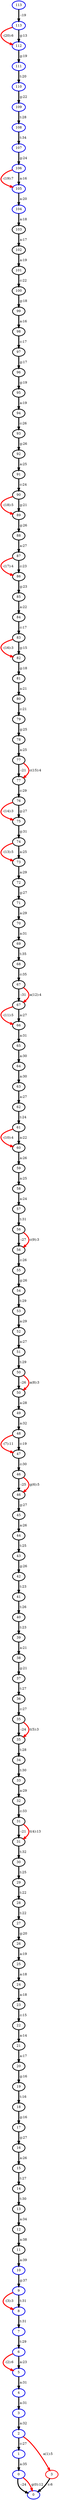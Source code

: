 digraph {
 0 [penwidth=3,label="0",color="blue2"]
 1 [penwidth=3,label="0",color="blue2"]
 2 [penwidth=3,label="1",color="blue2"]
 3 [penwidth=3,color="red"]
 4 [penwidth=3,label="2",color="blue2"]
 5 [penwidth=3,label="3",color="blue2"]
 6 [penwidth=3,label="4",color="blue2"]
 7 [penwidth=3,label="5",color="blue2"]
 8 [penwidth=3,label="6",color="blue2"]
 9 [penwidth=3,label="7",color="blue2"]
 10 [penwidth=3,label="8",color="blue2"]
 11 [penwidth=3,label="9",color="blue2"]
 12 [penwidth=3,label="10",color="blue2"]
 13 [penwidth=3,label="11",color="black"]
 14 [penwidth=3,label="12",color="black"]
 15 [penwidth=3,label="13",color="black"]
 16 [penwidth=3,label="14",color="black"]
 17 [penwidth=3,label="15",color="black"]
 18 [penwidth=3,label="16",color="black"]
 19 [penwidth=3,label="17",color="black"]
 20 [penwidth=3,label="18",color="black"]
 21 [penwidth=3,label="19",color="black"]
 22 [penwidth=3,label="20",color="black"]
 23 [penwidth=3,label="21",color="black"]
 24 [penwidth=3,label="22",color="black"]
 25 [penwidth=3,label="23",color="black"]
 26 [penwidth=3,label="24",color="black"]
 27 [penwidth=3,label="25",color="black"]
 28 [penwidth=3,label="26",color="black"]
 29 [penwidth=3,label="27",color="black"]
 30 [penwidth=3,label="28",color="black"]
 31 [penwidth=3,label="29",color="black"]
 32 [penwidth=3,label="30",color="black"]
 33 [penwidth=3,label="31",color="black"]
 34 [penwidth=3,label="31",color="black"]
 35 [penwidth=3,label="32",color="black"]
 36 [penwidth=3,label="33",color="black"]
 37 [penwidth=3,label="34",color="black"]
 38 [penwidth=3,label="35",color="black"]
 39 [penwidth=3,label="35",color="black"]
 40 [penwidth=3,label="36",color="black"]
 41 [penwidth=3,label="37",color="black"]
 42 [penwidth=3,label="38",color="black"]
 43 [penwidth=3,label="39",color="black"]
 44 [penwidth=3,label="40",color="black"]
 45 [penwidth=3,label="41",color="black"]
 46 [penwidth=3,label="42",color="black"]
 47 [penwidth=3,label="43",color="black"]
 48 [penwidth=3,label="44",color="black"]
 49 [penwidth=3,label="45",color="black"]
 50 [penwidth=3,label="46",color="black"]
 51 [penwidth=3,label="46",color="black"]
 52 [penwidth=3,label="47",color="black"]
 53 [penwidth=3,label="48",color="black"]
 54 [penwidth=3,label="49",color="black"]
 55 [penwidth=3,label="50",color="black"]
 56 [penwidth=3,label="50",color="black"]
 57 [penwidth=3,label="51",color="black"]
 58 [penwidth=3,label="52",color="black"]
 59 [penwidth=3,label="53",color="black"]
 60 [penwidth=3,label="54",color="black"]
 61 [penwidth=3,label="55",color="black"]
 62 [penwidth=3,label="56",color="black"]
 63 [penwidth=3,label="56",color="black"]
 64 [penwidth=3,label="57",color="black"]
 65 [penwidth=3,label="58",color="black"]
 66 [penwidth=3,label="59",color="black"]
 67 [penwidth=3,label="60",color="black"]
 68 [penwidth=3,label="61",color="black"]
 69 [penwidth=3,label="62",color="black"]
 70 [penwidth=3,label="63",color="black"]
 71 [penwidth=3,label="64",color="black"]
 72 [penwidth=3,label="65",color="black"]
 73 [penwidth=3,label="66",color="black"]
 74 [penwidth=3,label="67",color="black"]
 75 [penwidth=3,label="67",color="black"]
 76 [penwidth=3,label="68",color="black"]
 77 [penwidth=3,label="69",color="black"]
 78 [penwidth=3,label="70",color="black"]
 79 [penwidth=3,label="71",color="black"]
 80 [penwidth=3,label="72",color="black"]
 81 [penwidth=3,label="73",color="black"]
 82 [penwidth=3,label="74",color="black"]
 83 [penwidth=3,label="75",color="black"]
 84 [penwidth=3,label="76",color="black"]
 85 [penwidth=3,label="77",color="black"]
 86 [penwidth=3,label="77",color="black"]
 87 [penwidth=3,label="78",color="black"]
 88 [penwidth=3,label="79",color="black"]
 89 [penwidth=3,label="80",color="black"]
 90 [penwidth=3,label="81",color="black"]
 91 [penwidth=3,label="82",color="black"]
 92 [penwidth=3,label="83",color="black"]
 93 [penwidth=3,label="84",color="black"]
 94 [penwidth=3,label="85",color="black"]
 95 [penwidth=3,label="86",color="black"]
 96 [penwidth=3,label="87",color="black"]
 97 [penwidth=3,label="88",color="black"]
 98 [penwidth=3,label="89",color="black"]
 99 [penwidth=3,label="90",color="black"]
 100 [penwidth=3,label="91",color="black"]
 101 [penwidth=3,label="92",color="black"]
 102 [penwidth=3,label="93",color="black"]
 103 [penwidth=3,label="94",color="black"]
 104 [penwidth=3,label="95",color="black"]
 105 [penwidth=3,label="96",color="black"]
 106 [penwidth=3,label="97",color="black"]
 107 [penwidth=3,label="98",color="black"]
 108 [penwidth=3,label="99",color="black"]
 109 [penwidth=3,label="100",color="black"]
 110 [penwidth=3,label="101",color="black"]
 111 [penwidth=3,label="102",color="black"]
 112 [penwidth=3,label="103",color="black"]
 113 [penwidth=3,label="104",color="blue2"]
 114 [penwidth=3,label="105",color="blue2"]
 115 [penwidth=3,label="106",color="blue2"]
 116 [penwidth=3,label="107",color="blue2"]
 117 [penwidth=3,label="108",color="blue2"]
 118 [penwidth=3,label="109",color="blue2"]
 119 [penwidth=3,label="110",color="blue2"]
 120 [penwidth=3,label="111",color="blue2"]
 121 [penwidth=3,label="112",color="blue2"]
 122 [penwidth=3,label="113",color="blue2"]
 123 [penwidth=3,label="113",color="blue2"]
  1 -> 0[penwidth=4,weight=10,label=" -:24  ",color="black"]
  1 -> 0[penwidth=4,weight=1,label=" g(0):12",color="red"]
  2 -> 1[penwidth=4,weight=10,label=" a:35  ",color="black"]
  3 -> 0[penwidth=4,weight=10,label=" c:6  ",color="black"]
  4 -> 3[penwidth=4,weight=1,label=" a(1):5",color="red"]
  4 -> 2[penwidth=4,weight=10,label=" c:27  ",color="black"]
  5 -> 4[penwidth=4,weight=10,label=" a:32  ",color="black"]
  6 -> 5[penwidth=4,weight=10,label=" a:31  ",color="black"]
  7 -> 6[penwidth=4,weight=10,label=" a:31  ",color="black"]
  8 -> 7[penwidth=4,weight=1,label=" -(2):6",color="red"]
  8 -> 7[penwidth=4,weight=10,label=" a:23  ",color="black"]
  9 -> 8[penwidth=4,weight=10,label=" t:29  ",color="black"]
  10 -> 9[penwidth=4,weight=10,label=" t:31  ",color="black"]
  11 -> 10[penwidth=4,weight=1,label=" -(3):3",color="red"]
  11 -> 10[penwidth=4,weight=10,label=" t:31  ",color="black"]
  12 -> 11[penwidth=4,weight=10,label=" g:37  ",color="black"]
  13 -> 12[penwidth=4,weight=10,label=" a:39  ",color="black"]
  14 -> 13[penwidth=4,weight=10,label=" a:38  ",color="black"]
  15 -> 14[penwidth=4,weight=10,label=" a:34  ",color="black"]
  16 -> 15[penwidth=4,weight=10,label=" t:30  ",color="black"]
  17 -> 16[penwidth=4,weight=10,label=" t:27  ",color="black"]
  18 -> 17[penwidth=4,weight=10,label=" a:26  ",color="black"]
  19 -> 18[penwidth=4,weight=10,label=" g:27  ",color="black"]
  20 -> 19[penwidth=4,weight=10,label=" g:16  ",color="black"]
  21 -> 20[penwidth=4,weight=10,label=" t:16  ",color="black"]
  22 -> 21[penwidth=4,weight=10,label=" g:16  ",color="black"]
  23 -> 22[penwidth=4,weight=10,label=" a:17  ",color="black"]
  24 -> 23[penwidth=4,weight=10,label=" a:14  ",color="black"]
  25 -> 24[penwidth=4,weight=10,label=" c:15  ",color="black"]
  26 -> 25[penwidth=4,weight=10,label=" a:18  ",color="black"]
  27 -> 26[penwidth=4,weight=10,label=" a:18  ",color="black"]
  28 -> 27[penwidth=4,weight=10,label=" a:19  ",color="black"]
  29 -> 28[penwidth=4,weight=10,label=" g:20  ",color="black"]
  30 -> 29[penwidth=4,weight=10,label=" t:22  ",color="black"]
  31 -> 30[penwidth=4,weight=10,label=" t:22  ",color="black"]
  32 -> 31[penwidth=4,weight=10,label=" t:25  ",color="black"]
  33 -> 32[penwidth=4,weight=10,label=" t:32  ",color="black"]
  34 -> 33[penwidth=4,weight=10,label=" -:21  ",color="black"]
  34 -> 33[penwidth=4,weight=1,label=" t(4):13",color="red"]
  35 -> 34[penwidth=4,weight=10,label=" c:33  ",color="black"]
  36 -> 35[penwidth=4,weight=10,label=" a:29  ",color="black"]
  37 -> 36[penwidth=4,weight=10,label=" t:30  ",color="black"]
  38 -> 37[penwidth=4,weight=10,label=" t:28  ",color="black"]
  39 -> 38[penwidth=4,weight=10,label=" -:24  ",color="black"]
  39 -> 38[penwidth=4,weight=1,label=" t(5):3",color="red"]
  40 -> 39[penwidth=4,weight=10,label=" c:27  ",color="black"]
  41 -> 40[penwidth=4,weight=10,label=" t:27  ",color="black"]
  42 -> 41[penwidth=4,weight=10,label=" g:21  ",color="black"]
  43 -> 42[penwidth=4,weight=10,label=" a:21  ",color="black"]
  44 -> 43[penwidth=4,weight=10,label=" t:23  ",color="black"]
  45 -> 44[penwidth=4,weight=10,label=" t:26  ",color="black"]
  46 -> 45[penwidth=4,weight=10,label=" t:23  ",color="black"]
  47 -> 46[penwidth=4,weight=10,label=" g:26  ",color="black"]
  48 -> 47[penwidth=4,weight=10,label=" t:25  ",color="black"]
  49 -> 48[penwidth=4,weight=10,label=" a:26  ",color="black"]
  50 -> 49[penwidth=4,weight=10,label=" g:27  ",color="black"]
  51 -> 50[penwidth=4,weight=10,label=" -:25  ",color="black"]
  51 -> 50[penwidth=4,weight=1,label=" g(6):5",color="red"]
  52 -> 51[penwidth=4,weight=10,label=" c:30  ",color="black"]
  53 -> 52[penwidth=4,weight=1,label=" -(7):11",color="red"]
  53 -> 52[penwidth=4,weight=10,label=" c:19  ",color="black"]
  54 -> 53[penwidth=4,weight=10,label=" a:32  ",color="black"]
  55 -> 54[penwidth=4,weight=10,label=" a:28  ",color="black"]
  56 -> 55[penwidth=4,weight=10,label=" -:26  ",color="black"]
  56 -> 55[penwidth=4,weight=1,label=" a(8):3",color="red"]
  57 -> 56[penwidth=4,weight=10,label=" t:29  ",color="black"]
  58 -> 57[penwidth=4,weight=10,label=" a:27  ",color="black"]
  59 -> 58[penwidth=4,weight=10,label=" a:29  ",color="black"]
  60 -> 59[penwidth=4,weight=10,label=" t:29  ",color="black"]
  61 -> 60[penwidth=4,weight=10,label=" g:26  ",color="black"]
  62 -> 61[penwidth=4,weight=10,label=" c:26  ",color="black"]
  63 -> 62[penwidth=4,weight=10,label=" -:27  ",color="black"]
  63 -> 62[penwidth=4,weight=1,label=" c(9):3",color="red"]
  64 -> 63[penwidth=4,weight=10,label=" t:31  ",color="black"]
  65 -> 64[penwidth=4,weight=10,label=" a:24  ",color="black"]
  66 -> 65[penwidth=4,weight=10,label=" a:25  ",color="black"]
  67 -> 66[penwidth=4,weight=10,label=" a:26  ",color="black"]
  68 -> 67[penwidth=4,weight=1,label=" -(10):4",color="red"]
  68 -> 67[penwidth=4,weight=10,label=" a:22  ",color="black"]
  69 -> 68[penwidth=4,weight=10,label=" t:24  ",color="black"]
  70 -> 69[penwidth=4,weight=10,label=" a:27  ",color="black"]
  71 -> 70[penwidth=4,weight=10,label=" a:30  ",color="black"]
  72 -> 71[penwidth=4,weight=10,label=" a:30  ",color="black"]
  73 -> 72[penwidth=4,weight=10,label=" a:31  ",color="black"]
  74 -> 73[penwidth=4,weight=1,label=" -(11):5",color="red"]
  74 -> 73[penwidth=4,weight=10,label=" a:27  ",color="black"]
  75 -> 74[penwidth=4,weight=10,label=" -:31  ",color="black"]
  75 -> 74[penwidth=4,weight=1,label=" a(12):4",color="red"]
  76 -> 75[penwidth=4,weight=10,label=" c:35  ",color="black"]
  77 -> 76[penwidth=4,weight=10,label=" t:35  ",color="black"]
  78 -> 77[penwidth=4,weight=10,label=" a:31  ",color="black"]
  79 -> 78[penwidth=4,weight=10,label=" a:29  ",color="black"]
  80 -> 79[penwidth=4,weight=10,label=" g:27  ",color="black"]
  81 -> 80[penwidth=4,weight=10,label=" a:29  ",color="black"]
  82 -> 81[penwidth=4,weight=1,label=" -(13):5",color="red"]
  82 -> 81[penwidth=4,weight=10,label=" a:25  ",color="black"]
  83 -> 82[penwidth=4,weight=10,label=" g:31  ",color="black"]
  84 -> 83[penwidth=4,weight=1,label=" -(14):3",color="red"]
  84 -> 83[penwidth=4,weight=10,label=" g:27  ",color="black"]
  85 -> 84[penwidth=4,weight=10,label=" c:29  ",color="black"]
  86 -> 85[penwidth=4,weight=10,label=" -:21  ",color="black"]
  86 -> 85[penwidth=4,weight=1,label=" c(15):4",color="red"]
  87 -> 86[penwidth=4,weight=10,label=" a:25  ",color="black"]
  88 -> 87[penwidth=4,weight=10,label=" g:25  ",color="black"]
  89 -> 88[penwidth=4,weight=10,label=" c:21  ",color="black"]
  90 -> 89[penwidth=4,weight=10,label=" a:21  ",color="black"]
  91 -> 90[penwidth=4,weight=10,label=" g:18  ",color="black"]
  92 -> 91[penwidth=4,weight=1,label=" -(16):3",color="red"]
  92 -> 91[penwidth=4,weight=10,label=" g:15  ",color="black"]
  93 -> 92[penwidth=4,weight=10,label=" c:17  ",color="black"]
  94 -> 93[penwidth=4,weight=10,label=" a:22  ",color="black"]
  95 -> 94[penwidth=4,weight=10,label=" g:23  ",color="black"]
  96 -> 95[penwidth=4,weight=1,label=" -(17):4",color="red"]
  96 -> 95[penwidth=4,weight=10,label=" c:23  ",color="black"]
  97 -> 96[penwidth=4,weight=10,label=" a:27  ",color="black"]
  98 -> 97[penwidth=4,weight=10,label=" g:26  ",color="black"]
  99 -> 98[penwidth=4,weight=1,label=" -(18):5",color="red"]
  99 -> 98[penwidth=4,weight=10,label=" g:21  ",color="black"]
  100 -> 99[penwidth=4,weight=10,label=" c:24  ",color="black"]
  101 -> 100[penwidth=4,weight=10,label=" a:25  ",color="black"]
  102 -> 101[penwidth=4,weight=10,label=" g:26  ",color="black"]
  103 -> 102[penwidth=4,weight=10,label=" c:26  ",color="black"]
  104 -> 103[penwidth=4,weight=10,label=" a:19  ",color="black"]
  105 -> 104[penwidth=4,weight=10,label=" g:19  ",color="black"]
  106 -> 105[penwidth=4,weight=10,label=" g:17  ",color="black"]
  107 -> 106[penwidth=4,weight=10,label=" c:17  ",color="black"]
  108 -> 107[penwidth=4,weight=10,label=" a:16  ",color="black"]
  109 -> 108[penwidth=4,weight=10,label=" g:18  ",color="black"]
  110 -> 109[penwidth=4,weight=10,label=" c:22  ",color="black"]
  111 -> 110[penwidth=4,weight=10,label=" a:19  ",color="black"]
  112 -> 111[penwidth=4,weight=10,label=" a:17  ",color="black"]
  113 -> 112[penwidth=4,weight=10,label=" a:18  ",color="black"]
  114 -> 113[penwidth=4,weight=10,label=" a:20  ",color="black"]
  115 -> 114[penwidth=4,weight=1,label=" -(19):7",color="red"]
  115 -> 114[penwidth=4,weight=10,label=" a:16  ",color="black"]
  116 -> 115[penwidth=4,weight=10,label=" g:24  ",color="black"]
  117 -> 116[penwidth=4,weight=10,label=" t:34  ",color="black"]
  118 -> 117[penwidth=4,weight=10,label=" t:28  ",color="black"]
  119 -> 118[penwidth=4,weight=10,label=" g:22  ",color="black"]
  120 -> 119[penwidth=4,weight=10,label=" t:20  ",color="black"]
  121 -> 120[penwidth=4,weight=10,label=" g:19  ",color="black"]
  122 -> 121[penwidth=4,weight=1,label=" -(20):6",color="red"]
  122 -> 121[penwidth=4,weight=10,label=" g:13  ",color="black"]
  123 -> 122[penwidth=4,weight=10,label=" -:19  ",color="black"]
}
